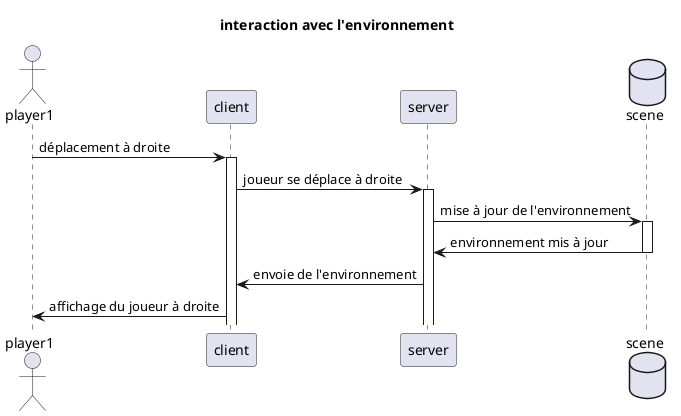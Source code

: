 @startuml
title interaction avec l'environnement
actor player1 order 10
participant client order 20
participant server order 30
database scene order 40

player1 -> client ++ : déplacement à droite
client -> server ++ : joueur se déplace à droite
server -> scene ++ : mise à jour de l'environnement
scene -> server -- : environnement mis à jour
server -> client : envoie de l'environnement
client -> player1 : affichage du joueur à droite
@enduml